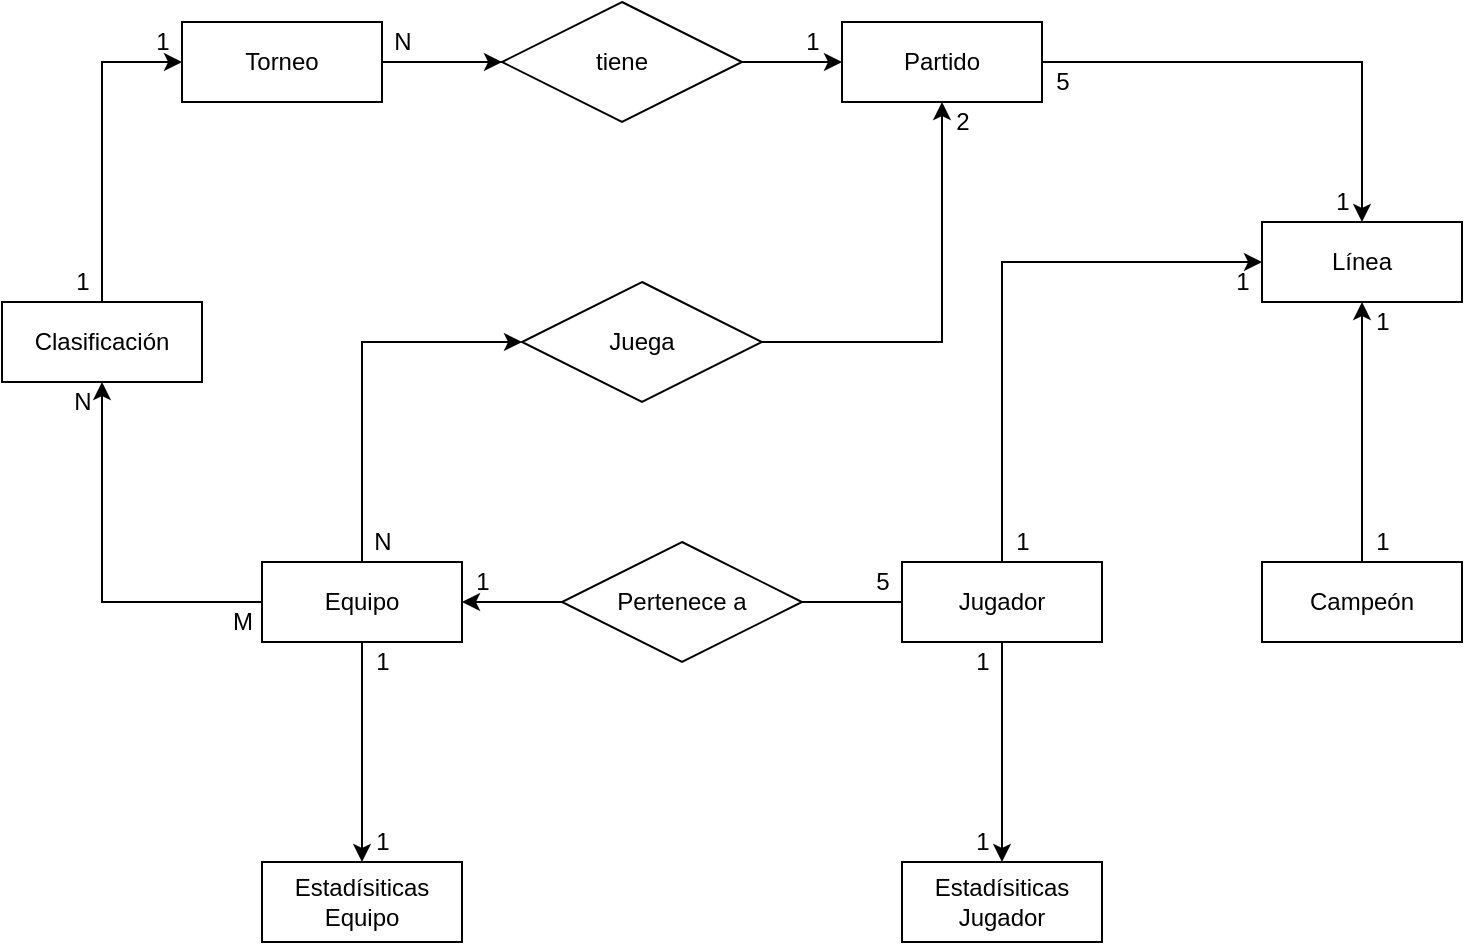 <mxfile version="16.4.7" type="device"><diagram id="R2lEEEUBdFMjLlhIrx00" name="Page-1"><mxGraphModel dx="1422" dy="780" grid="1" gridSize="10" guides="1" tooltips="1" connect="1" arrows="1" fold="1" page="1" pageScale="1" pageWidth="850" pageHeight="1100" math="0" shadow="0" extFonts="Permanent Marker^https://fonts.googleapis.com/css?family=Permanent+Marker"><root><mxCell id="0"/><mxCell id="1" parent="0"/><mxCell id="gu62X1sJOHWgVxwkxIFC-19" style="edgeStyle=orthogonalEdgeStyle;rounded=0;orthogonalLoop=1;jettySize=auto;html=1;entryX=0;entryY=0.5;entryDx=0;entryDy=0;" edge="1" parent="1" source="gu62X1sJOHWgVxwkxIFC-1" target="gu62X1sJOHWgVxwkxIFC-2"><mxGeometry relative="1" as="geometry"/></mxCell><mxCell id="gu62X1sJOHWgVxwkxIFC-29" value="" style="edgeStyle=orthogonalEdgeStyle;rounded=0;orthogonalLoop=1;jettySize=auto;html=1;" edge="1" parent="1" source="gu62X1sJOHWgVxwkxIFC-1" target="gu62X1sJOHWgVxwkxIFC-11"><mxGeometry relative="1" as="geometry"/></mxCell><mxCell id="gu62X1sJOHWgVxwkxIFC-1" value="Torneo" style="whiteSpace=wrap;html=1;align=center;" vertex="1" parent="1"><mxGeometry x="120" y="160" width="100" height="40" as="geometry"/></mxCell><mxCell id="gu62X1sJOHWgVxwkxIFC-21" style="edgeStyle=orthogonalEdgeStyle;rounded=0;orthogonalLoop=1;jettySize=auto;html=1;entryX=0.5;entryY=0;entryDx=0;entryDy=0;" edge="1" parent="1" source="gu62X1sJOHWgVxwkxIFC-2" target="gu62X1sJOHWgVxwkxIFC-10"><mxGeometry relative="1" as="geometry"/></mxCell><mxCell id="gu62X1sJOHWgVxwkxIFC-2" value="Partido" style="whiteSpace=wrap;html=1;align=center;" vertex="1" parent="1"><mxGeometry x="450" y="160" width="100" height="40" as="geometry"/></mxCell><mxCell id="gu62X1sJOHWgVxwkxIFC-18" style="edgeStyle=orthogonalEdgeStyle;rounded=0;orthogonalLoop=1;jettySize=auto;html=1;entryX=0;entryY=0.5;entryDx=0;entryDy=0;" edge="1" parent="1" source="gu62X1sJOHWgVxwkxIFC-3" target="gu62X1sJOHWgVxwkxIFC-1"><mxGeometry relative="1" as="geometry"/></mxCell><mxCell id="gu62X1sJOHWgVxwkxIFC-3" value="Clasificación" style="whiteSpace=wrap;html=1;align=center;" vertex="1" parent="1"><mxGeometry x="30" y="300" width="100" height="40" as="geometry"/></mxCell><mxCell id="gu62X1sJOHWgVxwkxIFC-16" style="edgeStyle=orthogonalEdgeStyle;rounded=0;orthogonalLoop=1;jettySize=auto;html=1;exitX=0.5;exitY=0;exitDx=0;exitDy=0;" edge="1" parent="1" source="gu62X1sJOHWgVxwkxIFC-4" target="gu62X1sJOHWgVxwkxIFC-14"><mxGeometry relative="1" as="geometry"><Array as="points"><mxPoint x="210" y="320"/></Array></mxGeometry></mxCell><mxCell id="gu62X1sJOHWgVxwkxIFC-17" style="edgeStyle=orthogonalEdgeStyle;rounded=0;orthogonalLoop=1;jettySize=auto;html=1;entryX=0.5;entryY=1;entryDx=0;entryDy=0;" edge="1" parent="1" source="gu62X1sJOHWgVxwkxIFC-4" target="gu62X1sJOHWgVxwkxIFC-3"><mxGeometry relative="1" as="geometry"/></mxCell><mxCell id="gu62X1sJOHWgVxwkxIFC-25" style="edgeStyle=orthogonalEdgeStyle;rounded=0;orthogonalLoop=1;jettySize=auto;html=1;" edge="1" parent="1" source="gu62X1sJOHWgVxwkxIFC-4" target="gu62X1sJOHWgVxwkxIFC-6"><mxGeometry relative="1" as="geometry"/></mxCell><mxCell id="gu62X1sJOHWgVxwkxIFC-4" value="&lt;div&gt;Equipo&lt;/div&gt;" style="whiteSpace=wrap;html=1;align=center;" vertex="1" parent="1"><mxGeometry x="160" y="430" width="100" height="40" as="geometry"/></mxCell><mxCell id="gu62X1sJOHWgVxwkxIFC-26" style="edgeStyle=orthogonalEdgeStyle;rounded=0;orthogonalLoop=1;jettySize=auto;html=1;" edge="1" parent="1" source="gu62X1sJOHWgVxwkxIFC-5" target="gu62X1sJOHWgVxwkxIFC-8"><mxGeometry relative="1" as="geometry"/></mxCell><mxCell id="gu62X1sJOHWgVxwkxIFC-27" style="edgeStyle=orthogonalEdgeStyle;rounded=0;orthogonalLoop=1;jettySize=auto;html=1;" edge="1" parent="1" source="gu62X1sJOHWgVxwkxIFC-5" target="gu62X1sJOHWgVxwkxIFC-4"><mxGeometry relative="1" as="geometry"/></mxCell><mxCell id="gu62X1sJOHWgVxwkxIFC-28" style="edgeStyle=orthogonalEdgeStyle;rounded=0;orthogonalLoop=1;jettySize=auto;html=1;entryX=0;entryY=0.5;entryDx=0;entryDy=0;" edge="1" parent="1" source="gu62X1sJOHWgVxwkxIFC-5" target="gu62X1sJOHWgVxwkxIFC-10"><mxGeometry relative="1" as="geometry"><Array as="points"><mxPoint x="530" y="280"/></Array></mxGeometry></mxCell><mxCell id="gu62X1sJOHWgVxwkxIFC-5" value="Jugador" style="whiteSpace=wrap;html=1;align=center;" vertex="1" parent="1"><mxGeometry x="480" y="430" width="100" height="40" as="geometry"/></mxCell><mxCell id="gu62X1sJOHWgVxwkxIFC-6" value="&lt;div&gt;Estadísiticas Equipo&lt;/div&gt;" style="whiteSpace=wrap;html=1;align=center;" vertex="1" parent="1"><mxGeometry x="160" y="580" width="100" height="40" as="geometry"/></mxCell><mxCell id="gu62X1sJOHWgVxwkxIFC-8" value="&lt;div&gt;Estadísiticas Jugador&lt;br&gt;&lt;/div&gt;" style="whiteSpace=wrap;html=1;align=center;" vertex="1" parent="1"><mxGeometry x="480" y="580" width="100" height="40" as="geometry"/></mxCell><mxCell id="gu62X1sJOHWgVxwkxIFC-23" style="edgeStyle=orthogonalEdgeStyle;rounded=0;orthogonalLoop=1;jettySize=auto;html=1;entryX=0.5;entryY=1;entryDx=0;entryDy=0;exitX=0.5;exitY=0;exitDx=0;exitDy=0;" edge="1" parent="1" source="gu62X1sJOHWgVxwkxIFC-9" target="gu62X1sJOHWgVxwkxIFC-10"><mxGeometry relative="1" as="geometry"><Array as="points"><mxPoint x="710" y="320"/><mxPoint x="710" y="320"/></Array></mxGeometry></mxCell><mxCell id="gu62X1sJOHWgVxwkxIFC-9" value="Campeón" style="whiteSpace=wrap;html=1;align=center;" vertex="1" parent="1"><mxGeometry x="660" y="430" width="100" height="40" as="geometry"/></mxCell><mxCell id="gu62X1sJOHWgVxwkxIFC-10" value="Línea" style="whiteSpace=wrap;html=1;align=center;" vertex="1" parent="1"><mxGeometry x="660" y="260" width="100" height="40" as="geometry"/></mxCell><mxCell id="gu62X1sJOHWgVxwkxIFC-11" value="tiene" style="shape=rhombus;perimeter=rhombusPerimeter;whiteSpace=wrap;html=1;align=center;" vertex="1" parent="1"><mxGeometry x="280" y="150" width="120" height="60" as="geometry"/></mxCell><mxCell id="gu62X1sJOHWgVxwkxIFC-13" value="Pertenece a" style="shape=rhombus;perimeter=rhombusPerimeter;whiteSpace=wrap;html=1;align=center;" vertex="1" parent="1"><mxGeometry x="310" y="420" width="120" height="60" as="geometry"/></mxCell><mxCell id="gu62X1sJOHWgVxwkxIFC-15" style="edgeStyle=orthogonalEdgeStyle;rounded=0;orthogonalLoop=1;jettySize=auto;html=1;entryX=0.5;entryY=1;entryDx=0;entryDy=0;" edge="1" parent="1" source="gu62X1sJOHWgVxwkxIFC-14" target="gu62X1sJOHWgVxwkxIFC-2"><mxGeometry relative="1" as="geometry"/></mxCell><mxCell id="gu62X1sJOHWgVxwkxIFC-14" value="Juega" style="shape=rhombus;perimeter=rhombusPerimeter;whiteSpace=wrap;html=1;align=center;" vertex="1" parent="1"><mxGeometry x="290" y="290" width="120" height="60" as="geometry"/></mxCell><mxCell id="gu62X1sJOHWgVxwkxIFC-31" value="1" style="text;html=1;align=center;verticalAlign=middle;resizable=0;points=[];autosize=1;strokeColor=none;fillColor=none;" vertex="1" parent="1"><mxGeometry x="100" y="160" width="20" height="20" as="geometry"/></mxCell><mxCell id="gu62X1sJOHWgVxwkxIFC-32" value="1" style="text;html=1;align=center;verticalAlign=middle;resizable=0;points=[];autosize=1;strokeColor=none;fillColor=none;" vertex="1" parent="1"><mxGeometry x="60" y="280" width="20" height="20" as="geometry"/></mxCell><mxCell id="gu62X1sJOHWgVxwkxIFC-33" value="N" style="text;html=1;align=center;verticalAlign=middle;resizable=0;points=[];autosize=1;strokeColor=none;fillColor=none;" vertex="1" parent="1"><mxGeometry x="60" y="340" width="20" height="20" as="geometry"/></mxCell><mxCell id="gu62X1sJOHWgVxwkxIFC-34" value="M" style="text;html=1;align=center;verticalAlign=middle;resizable=0;points=[];autosize=1;strokeColor=none;fillColor=none;" vertex="1" parent="1"><mxGeometry x="140" y="450" width="20" height="20" as="geometry"/></mxCell><mxCell id="gu62X1sJOHWgVxwkxIFC-36" value="1" style="text;html=1;align=center;verticalAlign=middle;resizable=0;points=[];autosize=1;strokeColor=none;fillColor=none;" vertex="1" parent="1"><mxGeometry x="210" y="470" width="20" height="20" as="geometry"/></mxCell><mxCell id="gu62X1sJOHWgVxwkxIFC-37" value="1" style="text;html=1;align=center;verticalAlign=middle;resizable=0;points=[];autosize=1;strokeColor=none;fillColor=none;" vertex="1" parent="1"><mxGeometry x="210" y="560" width="20" height="20" as="geometry"/></mxCell><mxCell id="gu62X1sJOHWgVxwkxIFC-38" value="2" style="text;html=1;align=center;verticalAlign=middle;resizable=0;points=[];autosize=1;strokeColor=none;fillColor=none;" vertex="1" parent="1"><mxGeometry x="500" y="200" width="20" height="20" as="geometry"/></mxCell><mxCell id="gu62X1sJOHWgVxwkxIFC-39" value="N" style="text;html=1;align=center;verticalAlign=middle;resizable=0;points=[];autosize=1;strokeColor=none;fillColor=none;" vertex="1" parent="1"><mxGeometry x="210" y="410" width="20" height="20" as="geometry"/></mxCell><mxCell id="gu62X1sJOHWgVxwkxIFC-40" value="5" style="text;html=1;align=center;verticalAlign=middle;resizable=0;points=[];autosize=1;strokeColor=none;fillColor=none;" vertex="1" parent="1"><mxGeometry x="460" y="430" width="20" height="20" as="geometry"/></mxCell><mxCell id="gu62X1sJOHWgVxwkxIFC-41" value="1" style="text;html=1;align=center;verticalAlign=middle;resizable=0;points=[];autosize=1;strokeColor=none;fillColor=none;" vertex="1" parent="1"><mxGeometry x="260" y="430" width="20" height="20" as="geometry"/></mxCell><mxCell id="gu62X1sJOHWgVxwkxIFC-42" value="1" style="text;html=1;align=center;verticalAlign=middle;resizable=0;points=[];autosize=1;strokeColor=none;fillColor=none;" vertex="1" parent="1"><mxGeometry x="510" y="470" width="20" height="20" as="geometry"/></mxCell><mxCell id="gu62X1sJOHWgVxwkxIFC-43" value="1" style="text;html=1;align=center;verticalAlign=middle;resizable=0;points=[];autosize=1;strokeColor=none;fillColor=none;" vertex="1" parent="1"><mxGeometry x="510" y="560" width="20" height="20" as="geometry"/></mxCell><mxCell id="gu62X1sJOHWgVxwkxIFC-44" value="1" style="text;html=1;align=center;verticalAlign=middle;resizable=0;points=[];autosize=1;strokeColor=none;fillColor=none;" vertex="1" parent="1"><mxGeometry x="425" y="160" width="20" height="20" as="geometry"/></mxCell><mxCell id="gu62X1sJOHWgVxwkxIFC-45" value="N" style="text;html=1;align=center;verticalAlign=middle;resizable=0;points=[];autosize=1;strokeColor=none;fillColor=none;" vertex="1" parent="1"><mxGeometry x="220" y="160" width="20" height="20" as="geometry"/></mxCell><mxCell id="gu62X1sJOHWgVxwkxIFC-47" value="1" style="text;html=1;align=center;verticalAlign=middle;resizable=0;points=[];autosize=1;strokeColor=none;fillColor=none;" vertex="1" parent="1"><mxGeometry x="690" y="240" width="20" height="20" as="geometry"/></mxCell><mxCell id="gu62X1sJOHWgVxwkxIFC-48" value="1" style="text;html=1;align=center;verticalAlign=middle;resizable=0;points=[];autosize=1;strokeColor=none;fillColor=none;" vertex="1" parent="1"><mxGeometry x="710" y="300" width="20" height="20" as="geometry"/></mxCell><mxCell id="gu62X1sJOHWgVxwkxIFC-49" value="1" style="text;html=1;align=center;verticalAlign=middle;resizable=0;points=[];autosize=1;strokeColor=none;fillColor=none;" vertex="1" parent="1"><mxGeometry x="640" y="280" width="20" height="20" as="geometry"/></mxCell><mxCell id="gu62X1sJOHWgVxwkxIFC-50" value="1" style="text;html=1;align=center;verticalAlign=middle;resizable=0;points=[];autosize=1;strokeColor=none;fillColor=none;" vertex="1" parent="1"><mxGeometry x="530" y="410" width="20" height="20" as="geometry"/></mxCell><mxCell id="gu62X1sJOHWgVxwkxIFC-51" value="1" style="text;html=1;align=center;verticalAlign=middle;resizable=0;points=[];autosize=1;strokeColor=none;fillColor=none;" vertex="1" parent="1"><mxGeometry x="710" y="410" width="20" height="20" as="geometry"/></mxCell><mxCell id="gu62X1sJOHWgVxwkxIFC-52" value="5" style="text;html=1;align=center;verticalAlign=middle;resizable=0;points=[];autosize=1;strokeColor=none;fillColor=none;" vertex="1" parent="1"><mxGeometry x="550" y="180" width="20" height="20" as="geometry"/></mxCell></root></mxGraphModel></diagram></mxfile>